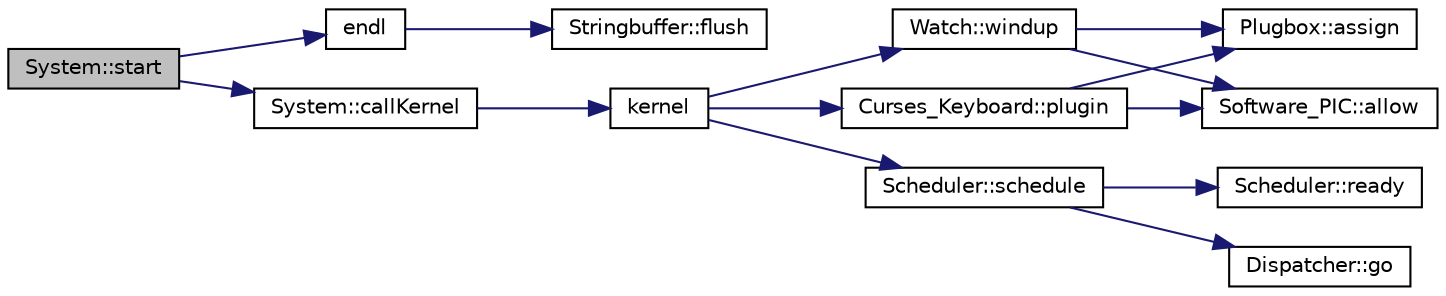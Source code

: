 digraph G
{
  bgcolor="transparent";
  edge [fontname="Helvetica",fontsize="10",labelfontname="Helvetica",labelfontsize="10"];
  node [fontname="Helvetica",fontsize="10",shape=record];
  rankdir="LR";
  Node1 [label="System::start",height=0.2,width=0.4,color="black", fillcolor="grey75", style="filled" fontcolor="black"];
  Node1 -> Node2 [color="midnightblue",fontsize="10",style="solid",fontname="Helvetica"];
  Node2 [label="endl",height=0.2,width=0.4,color="black",URL="$o__stream_8h.html#a28de23f7cab39bdb0f6a5dc3801b6c6d",tooltip="print buffer after adding a newline"];
  Node2 -> Node3 [color="midnightblue",fontsize="10",style="solid",fontname="Helvetica"];
  Node3 [label="Stringbuffer::flush",height=0.2,width=0.4,color="black",URL="$classStringbuffer.html#abfb79178e3d7520f99aec80f996abaac",tooltip="flush the content of the buffer to the screen"];
  Node1 -> Node4 [color="midnightblue",fontsize="10",style="solid",fontname="Helvetica"];
  Node4 [label="System::callKernel",height=0.2,width=0.4,color="black",URL="$classSystem.html#aaf51e695421f1ab3d4d11d461587be1c"];
  Node4 -> Node5 [color="midnightblue",fontsize="10",style="solid",fontname="Helvetica"];
  Node5 [label="kernel",height=0.2,width=0.4,color="black",URL="$boot_8cc.html#aadb4d5397feda84ee5ee39b33082faca",tooltip="kernel entry point"];
  Node5 -> Node6 [color="midnightblue",fontsize="10",style="solid",fontname="Helvetica"];
  Node6 [label="Curses_Keyboard::plugin",height=0.2,width=0.4,color="black",URL="$classCurses__Keyboard.html#ada76cfa420d3b63fd720c1421d84d2ef",tooltip="enable the interrupt mechanism of the keyboard"];
  Node6 -> Node7 [color="midnightblue",fontsize="10",style="solid",fontname="Helvetica"];
  Node7 [label="Plugbox::assign",height=0.2,width=0.4,color="black",URL="$classPlugbox.html#a7f48e4645e6709fe2030aaa79eb0d3f1",tooltip="assign a Gate object to a specific interrupt"];
  Node6 -> Node8 [color="midnightblue",fontsize="10",style="solid",fontname="Helvetica"];
  Node8 [label="Software_PIC::allow",height=0.2,width=0.4,color="black",URL="$classSoftware__PIC.html#af6e50ac35035238fe28b9c17e83815d9",tooltip="allow a specific hardware interrupt"];
  Node5 -> Node9 [color="midnightblue",fontsize="10",style="solid",fontname="Helvetica"];
  Node9 [label="Watch::windup",height=0.2,width=0.4,color="black",URL="$classWatch.html#a147c656850857b641537d7ca232f5aff",tooltip="Enable the clock interrupt and its handling."];
  Node9 -> Node7 [color="midnightblue",fontsize="10",style="solid",fontname="Helvetica"];
  Node9 -> Node8 [color="midnightblue",fontsize="10",style="solid",fontname="Helvetica"];
  Node5 -> Node10 [color="midnightblue",fontsize="10",style="solid",fontname="Helvetica"];
  Node10 [label="Scheduler::schedule",height=0.2,width=0.4,color="black",URL="$classScheduler.html#a45442044c5cb2151b00f507a3c8d8195",tooltip="Start the scheduling by starting the first thread of the system."];
  Node10 -> Node11 [color="midnightblue",fontsize="10",style="solid",fontname="Helvetica"];
  Node11 [label="Scheduler::ready",height=0.2,width=0.4,color="black",URL="$classScheduler.html#a01502861acea705fd4b34590b257c354",tooltip="Insert the specified thread into the queue."];
  Node10 -> Node12 [color="midnightblue",fontsize="10",style="solid",fontname="Helvetica"];
  Node12 [label="Dispatcher::go",height=0.2,width=0.4,color="black",URL="$classDispatcher.html#a65b4f6201a1d7a1d73353942193c0dd5",tooltip="Starts the scheduling."];
}
